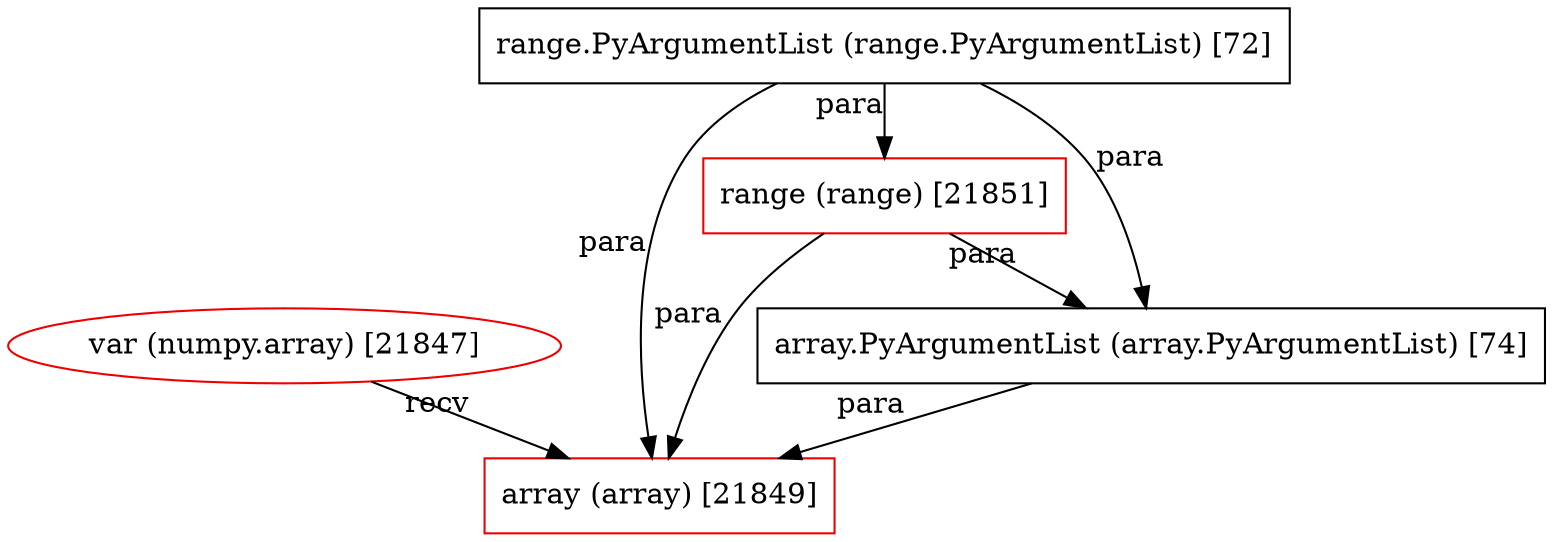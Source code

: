 digraph G {
  21849 [ metadata="" color="red2" shape="box" label="array (array) [21849]" ];
  21847 [ metadata="" color="red2" shape="ellipse" label="var (numpy.array) [21847]" ];
  21851 [ metadata="" color="red2" shape="box" label="range (range) [21851]" ];
  72 [ metadata="hanger" color="null" shape="null" label="range.PyArgumentList (range.PyArgumentList) [72]" ];
  74 [ metadata="hanger" color="null" shape="null" label="array.PyArgumentList (array.PyArgumentList) [74]" ];
  21847 -> 21849 [ from_closure="false" xlabel="recv" ];
  21851 -> 21849 [ from_closure="false" xlabel="para" ];
  72 -> 21849 [ from_closure="true" xlabel="para" ];
  72 -> 21851 [ from_closure="false" xlabel="para" ];
  72 -> 74 [ from_closure="true" xlabel="para" ];
  21851 -> 74 [ from_closure="false" xlabel="para" ];
  74 -> 21849 [ from_closure="false" xlabel="para" ];
}
